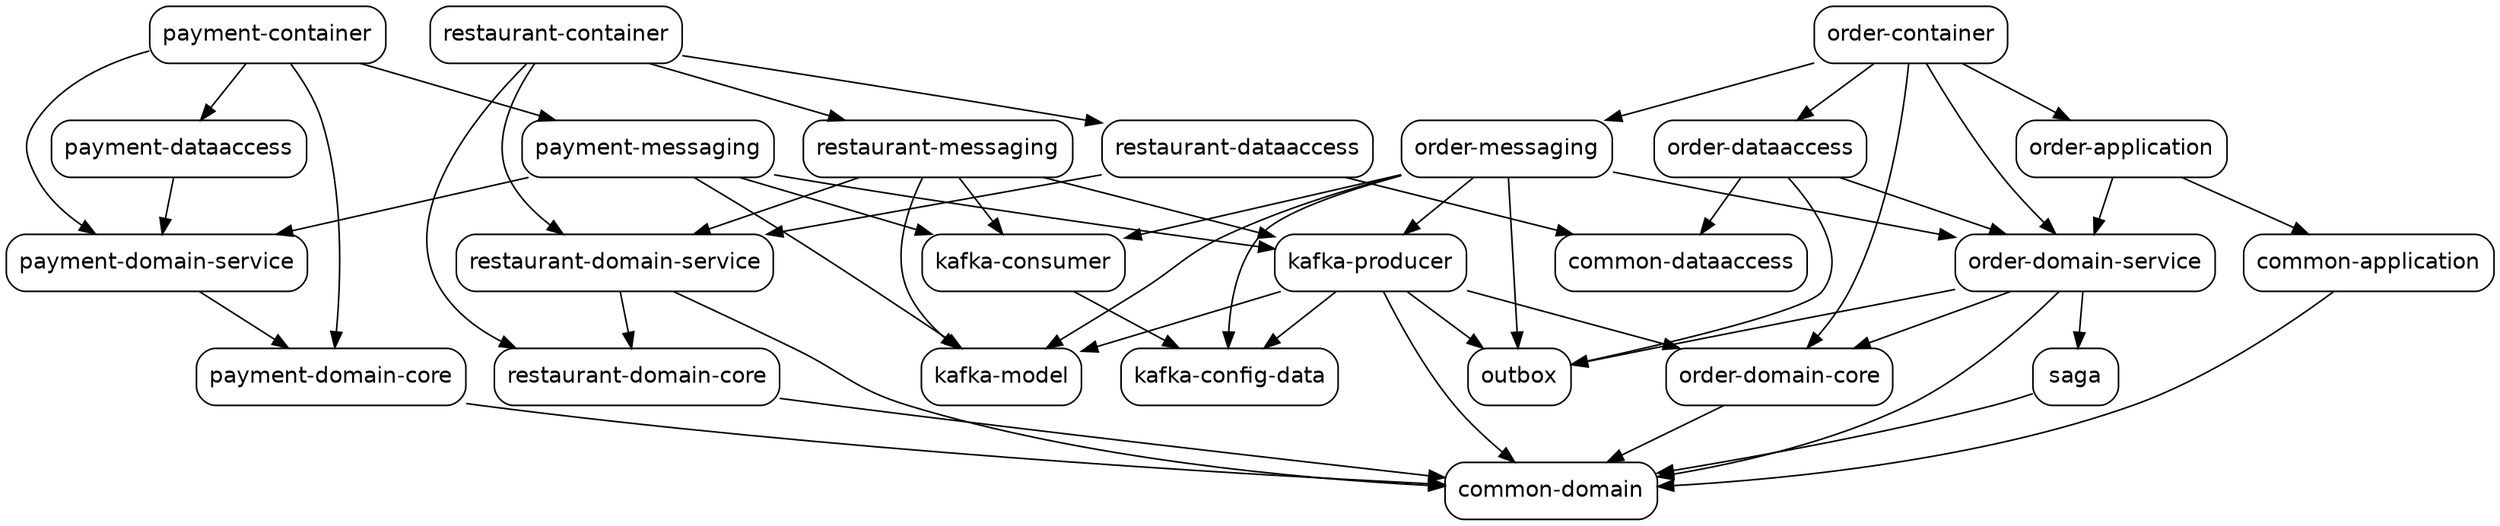 digraph "parent" {
  node [shape="box",style="rounded",fontname="Helvetica",fontsize="14"]
  edge [fontsize="10",fontname="Helvetica"]

  // Node Definitions:
  "com.h.udemy.java.uservices:order-domain-core:jar:compile"[label=<order-domain-core>]
  "com.h.udemy.java.uservices:common-domain:jar:compile"[label=<common-domain>]
  "com.h.udemy.java.uservices:saga:jar:compile"[label=<saga>]
  "com.h.udemy.java.uservices:order-domain-service:jar:compile"[label=<order-domain-service>]
  "com.h.udemy.java.uservices:outbox:jar:compile"[label=<outbox>]
  "com.h.udemy.java.uservices:common-application:jar:compile"[label=<common-application>]
  "com.h.udemy.java.uservices:order-application:jar:compile"[label=<order-application>]
  "com.h.udemy.java.uservices:order-dataaccess:jar:compile"[label=<order-dataaccess>]
  "com.h.udemy.java.uservices:common-dataaccess:jar:compile"[label=<common-dataaccess>]
  "com.h.udemy.java.uservices:kafka-producer:jar:compile"[label=<kafka-producer>]
  "com.h.udemy.java.uservices:kafka-model:jar:compile"[label=<kafka-model>]
  "com.h.udemy.java.uservices:kafka-config-data:jar:compile"[label=<kafka-config-data>]
  "com.h.udemy.java.uservices:kafka-consumer:jar:compile"[label=<kafka-consumer>]
  "com.h.udemy.java.uservices:order-messaging:jar:compile"[label=<order-messaging>]
  "com.h.udemy.java.uservices:order-container:jar:compile"[label=<order-container>]
  "com.h.udemy.java.uservices:payment-domain-core:jar:compile"[label=<payment-domain-core>]
  "com.h.udemy.java.uservices:payment-domain-service:jar:compile"[label=<payment-domain-service>]
  "com.h.udemy.java.uservices:payment-dataaccess:jar:compile"[label=<payment-dataaccess>]
  "com.h.udemy.java.uservices:payment-messaging:jar:compile"[label=<payment-messaging>]
  "com.h.udemy.java.uservices:payment-container:jar:compile"[label=<payment-container>]
  "com.h.udemy.java.uservices:restaurant-domain-core:jar:compile"[label=<restaurant-domain-core>]
  "com.h.udemy.java.uservices:restaurant-domain-service:jar:compile"[label=<restaurant-domain-service>]
  "com.h.udemy.java.uservices:restaurant-dataaccess:jar:compile"[label=<restaurant-dataaccess>]
  "com.h.udemy.java.uservices:restaurant-messaging:jar:compile"[label=<restaurant-messaging>]
  "com.h.udemy.java.uservices:restaurant-container:jar:compile"[label=<restaurant-container>]

  // Edge Definitions:
  "com.h.udemy.java.uservices:order-domain-core:jar:compile" -> "com.h.udemy.java.uservices:common-domain:jar:compile"
  "com.h.udemy.java.uservices:saga:jar:compile" -> "com.h.udemy.java.uservices:common-domain:jar:compile"
  "com.h.udemy.java.uservices:order-domain-service:jar:compile" -> "com.h.udemy.java.uservices:order-domain-core:jar:compile"
  "com.h.udemy.java.uservices:order-domain-service:jar:compile" -> "com.h.udemy.java.uservices:common-domain:jar:compile"
  "com.h.udemy.java.uservices:order-domain-service:jar:compile" -> "com.h.udemy.java.uservices:saga:jar:compile"
  "com.h.udemy.java.uservices:order-domain-service:jar:compile" -> "com.h.udemy.java.uservices:outbox:jar:compile"
  "com.h.udemy.java.uservices:common-application:jar:compile" -> "com.h.udemy.java.uservices:common-domain:jar:compile"
  "com.h.udemy.java.uservices:order-application:jar:compile" -> "com.h.udemy.java.uservices:common-application:jar:compile"
  "com.h.udemy.java.uservices:order-application:jar:compile" -> "com.h.udemy.java.uservices:order-domain-service:jar:compile"
  "com.h.udemy.java.uservices:order-dataaccess:jar:compile" -> "com.h.udemy.java.uservices:common-dataaccess:jar:compile"
  "com.h.udemy.java.uservices:order-dataaccess:jar:compile" -> "com.h.udemy.java.uservices:order-domain-service:jar:compile"
  "com.h.udemy.java.uservices:order-dataaccess:jar:compile" -> "com.h.udemy.java.uservices:outbox:jar:compile"
  "com.h.udemy.java.uservices:kafka-producer:jar:compile" -> "com.h.udemy.java.uservices:kafka-model:jar:compile"
  "com.h.udemy.java.uservices:kafka-producer:jar:compile" -> "com.h.udemy.java.uservices:kafka-config-data:jar:compile"
  "com.h.udemy.java.uservices:kafka-producer:jar:compile" -> "com.h.udemy.java.uservices:order-domain-core:jar:compile"
  "com.h.udemy.java.uservices:kafka-producer:jar:compile" -> "com.h.udemy.java.uservices:common-domain:jar:compile"
  "com.h.udemy.java.uservices:kafka-producer:jar:compile" -> "com.h.udemy.java.uservices:outbox:jar:compile"
  "com.h.udemy.java.uservices:kafka-consumer:jar:compile" -> "com.h.udemy.java.uservices:kafka-config-data:jar:compile"
  "com.h.udemy.java.uservices:order-messaging:jar:compile" -> "com.h.udemy.java.uservices:order-domain-service:jar:compile"
  "com.h.udemy.java.uservices:order-messaging:jar:compile" -> "com.h.udemy.java.uservices:kafka-producer:jar:compile"
  "com.h.udemy.java.uservices:order-messaging:jar:compile" -> "com.h.udemy.java.uservices:kafka-consumer:jar:compile"
  "com.h.udemy.java.uservices:order-messaging:jar:compile" -> "com.h.udemy.java.uservices:kafka-config-data:jar:compile"
  "com.h.udemy.java.uservices:order-messaging:jar:compile" -> "com.h.udemy.java.uservices:kafka-model:jar:compile"
  "com.h.udemy.java.uservices:order-messaging:jar:compile" -> "com.h.udemy.java.uservices:outbox:jar:compile"
  "com.h.udemy.java.uservices:order-container:jar:compile" -> "com.h.udemy.java.uservices:order-domain-core:jar:compile"
  "com.h.udemy.java.uservices:order-container:jar:compile" -> "com.h.udemy.java.uservices:order-domain-service:jar:compile"
  "com.h.udemy.java.uservices:order-container:jar:compile" -> "com.h.udemy.java.uservices:order-application:jar:compile"
  "com.h.udemy.java.uservices:order-container:jar:compile" -> "com.h.udemy.java.uservices:order-dataaccess:jar:compile"
  "com.h.udemy.java.uservices:order-container:jar:compile" -> "com.h.udemy.java.uservices:order-messaging:jar:compile"
  "com.h.udemy.java.uservices:payment-domain-core:jar:compile" -> "com.h.udemy.java.uservices:common-domain:jar:compile"
  "com.h.udemy.java.uservices:payment-domain-service:jar:compile" -> "com.h.udemy.java.uservices:payment-domain-core:jar:compile"
  "com.h.udemy.java.uservices:payment-dataaccess:jar:compile" -> "com.h.udemy.java.uservices:payment-domain-service:jar:compile"
  "com.h.udemy.java.uservices:payment-messaging:jar:compile" -> "com.h.udemy.java.uservices:payment-domain-service:jar:compile"
  "com.h.udemy.java.uservices:payment-messaging:jar:compile" -> "com.h.udemy.java.uservices:kafka-producer:jar:compile"
  "com.h.udemy.java.uservices:payment-messaging:jar:compile" -> "com.h.udemy.java.uservices:kafka-consumer:jar:compile"
  "com.h.udemy.java.uservices:payment-messaging:jar:compile" -> "com.h.udemy.java.uservices:kafka-model:jar:compile"
  "com.h.udemy.java.uservices:payment-container:jar:compile" -> "com.h.udemy.java.uservices:payment-domain-core:jar:compile"
  "com.h.udemy.java.uservices:payment-container:jar:compile" -> "com.h.udemy.java.uservices:payment-domain-service:jar:compile"
  "com.h.udemy.java.uservices:payment-container:jar:compile" -> "com.h.udemy.java.uservices:payment-dataaccess:jar:compile"
  "com.h.udemy.java.uservices:payment-container:jar:compile" -> "com.h.udemy.java.uservices:payment-messaging:jar:compile"
  "com.h.udemy.java.uservices:restaurant-domain-core:jar:compile" -> "com.h.udemy.java.uservices:common-domain:jar:compile"
  "com.h.udemy.java.uservices:restaurant-domain-service:jar:compile" -> "com.h.udemy.java.uservices:restaurant-domain-core:jar:compile"
  "com.h.udemy.java.uservices:restaurant-domain-service:jar:compile" -> "com.h.udemy.java.uservices:common-domain:jar:compile"
  "com.h.udemy.java.uservices:restaurant-dataaccess:jar:compile" -> "com.h.udemy.java.uservices:common-dataaccess:jar:compile"
  "com.h.udemy.java.uservices:restaurant-dataaccess:jar:compile" -> "com.h.udemy.java.uservices:restaurant-domain-service:jar:compile"
  "com.h.udemy.java.uservices:restaurant-messaging:jar:compile" -> "com.h.udemy.java.uservices:restaurant-domain-service:jar:compile"
  "com.h.udemy.java.uservices:restaurant-messaging:jar:compile" -> "com.h.udemy.java.uservices:kafka-model:jar:compile"
  "com.h.udemy.java.uservices:restaurant-messaging:jar:compile" -> "com.h.udemy.java.uservices:kafka-consumer:jar:compile"
  "com.h.udemy.java.uservices:restaurant-messaging:jar:compile" -> "com.h.udemy.java.uservices:kafka-producer:jar:compile"
  "com.h.udemy.java.uservices:restaurant-container:jar:compile" -> "com.h.udemy.java.uservices:restaurant-domain-core:jar:compile"
  "com.h.udemy.java.uservices:restaurant-container:jar:compile" -> "com.h.udemy.java.uservices:restaurant-domain-service:jar:compile"
  "com.h.udemy.java.uservices:restaurant-container:jar:compile" -> "com.h.udemy.java.uservices:restaurant-dataaccess:jar:compile"
  "com.h.udemy.java.uservices:restaurant-container:jar:compile" -> "com.h.udemy.java.uservices:restaurant-messaging:jar:compile"
}